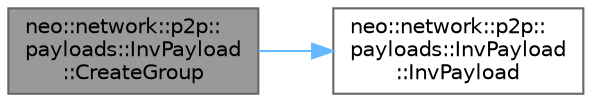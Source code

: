 digraph "neo::network::p2p::payloads::InvPayload::CreateGroup"
{
 // LATEX_PDF_SIZE
  bgcolor="transparent";
  edge [fontname=Helvetica,fontsize=10,labelfontname=Helvetica,labelfontsize=10];
  node [fontname=Helvetica,fontsize=10,shape=box,height=0.2,width=0.4];
  rankdir="LR";
  Node1 [id="Node000001",label="neo::network::p2p::\lpayloads::InvPayload\l::CreateGroup",height=0.2,width=0.4,color="gray40", fillcolor="grey60", style="filled", fontcolor="black",tooltip="Creates a group of the InvPayload instances."];
  Node1 -> Node2 [id="edge1_Node000001_Node000002",color="steelblue1",style="solid",tooltip=" "];
  Node2 [id="Node000002",label="neo::network::p2p::\lpayloads::InvPayload\l::InvPayload",height=0.2,width=0.4,color="grey40", fillcolor="white", style="filled",URL="$classneo_1_1network_1_1p2p_1_1payloads_1_1_inv_payload.html#af0557f17dd4769b9af1851484374b36e",tooltip="Constructs an empty InvPayload."];
}
